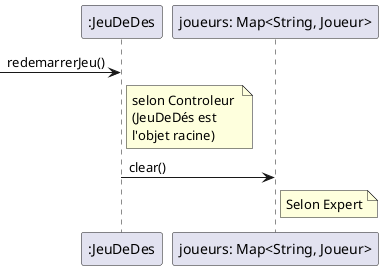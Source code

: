 @startuml

participant ":JeuDeDes"
participant "joueurs: Map<String, Joueur>"

-> ":JeuDeDes" : redemarrerJeu()

note right of ":JeuDeDes"
    selon Controleur 
    (JeuDeDés est 
    l'objet racine)
end note

":JeuDeDes" -> "joueurs: Map<String, Joueur>" : clear()

note right of "joueurs: Map<String, Joueur>"
    Selon Expert
end note

@enduml